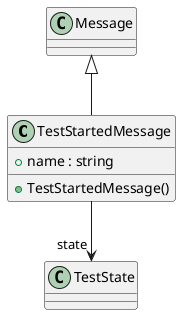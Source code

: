 @startuml
class TestStartedMessage {
    + name : string
    + TestStartedMessage()
}
Message <|-- TestStartedMessage
TestStartedMessage --> "state" TestState
@enduml
